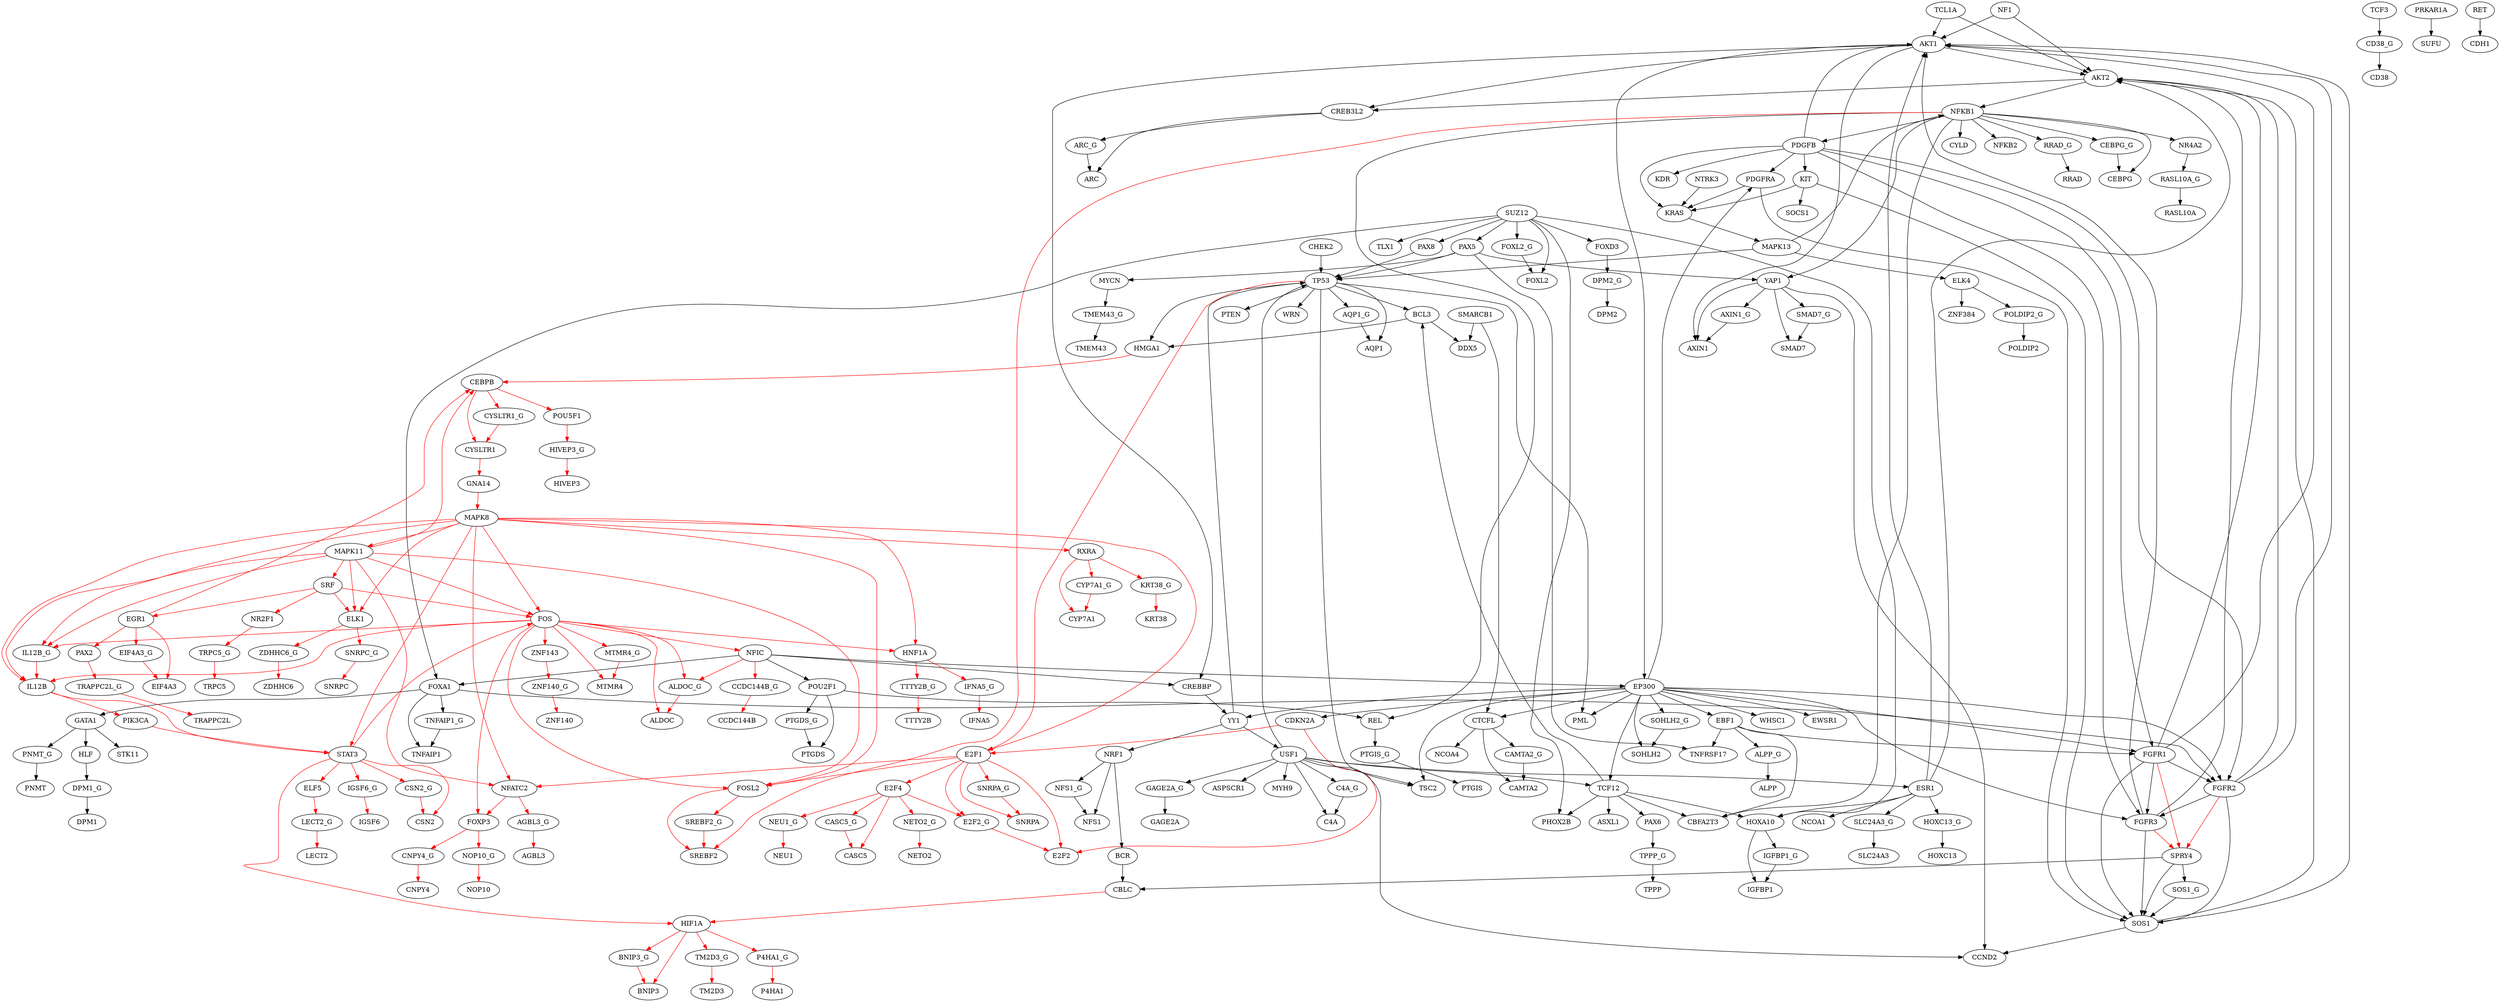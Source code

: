 digraph {

"AKT1"->"AKT2"	[penwidth=1.000000, color=black]
"AKT1"->"AXIN1"	[penwidth=1.000000, color=black]
"AKT1"->"CREB3L2"	[penwidth=1.000000, color=black]
"AKT1"->"CREBBP"	[penwidth=1.000000, color=black]
"AKT1"->"EP300"	[penwidth=1.000000, color=black]
"AKT2"->"CREB3L2"	[penwidth=1.000000, color=black]
"AKT2"->"NFKB1"	[penwidth=1.000000, color=black]
"ALPP_G"->"ALPP"	[penwidth=1.000000, color=black]
"AQP1_G"->"AQP1"	[penwidth=1.000000, color=black]
"ARC_G"->"ARC"	[penwidth=1.000000, color=black]
"AXIN1_G"->"AXIN1"	[penwidth=1.000000, color=black]
"BCL3"->"DDX5"	[penwidth=1.000000, color=black]
"BCL3"->"HMGA1"	[penwidth=1.000000, color=black]
"BCR"->"CBLC"	[penwidth=1.000000, color=black]
"C4A_G"->"C4A"	[penwidth=1.000000, color=black]
"CAMTA2_G"->"CAMTA2"	[penwidth=1.000000, color=black]
"CD38_G"->"CD38"	[penwidth=1.000000, color=black]
"CEBPG_G"->"CEBPG"	[penwidth=1.000000, color=black]
"CHEK2"->"TP53"	[penwidth=1.000000, color=black]
"CREB3L2"->"ARC"	[penwidth=1.000000, color=black]
"CREB3L2"->"ARC_G"	[penwidth=1.000000, color=black]
"CREBBP"->"YY1"	[penwidth=1.000000, color=black]
"CTCFL"->"CAMTA2"	[penwidth=1.000000, color=black]
"CTCFL"->"CAMTA2_G"	[penwidth=1.000000, color=black]
"CTCFL"->"NCOA4"	[penwidth=1.000000, color=black]
"DPM1_G"->"DPM1"	[penwidth=1.000000, color=black]
"DPM2_G"->"DPM2"	[penwidth=1.000000, color=black]
"EBF1"->"ALPP_G"	[penwidth=1.000000, color=black]
"EBF1"->"CBFA2T3"	[penwidth=1.000000, color=black]
"EBF1"->"FGFR1"	[penwidth=1.000000, color=black]
"EBF1"->"TNFRSF17"	[penwidth=1.000000, color=black]
"ELK4"->"POLDIP2_G"	[penwidth=1.000000, color=black]
"ELK4"->"ZNF384"	[penwidth=1.000000, color=black]
"EP300"->"CDKN2A"	[penwidth=1.000000, color=black]
"EP300"->"CTCFL"	[penwidth=1.000000, color=black]
"EP300"->"EBF1"	[penwidth=1.000000, color=black]
"EP300"->"EWSR1"	[penwidth=1.000000, color=black]
"EP300"->"FGFR1"	[penwidth=1.000000, color=black]
"EP300"->"FGFR2"	[penwidth=1.000000, color=black]
"EP300"->"FGFR3"	[penwidth=1.000000, color=black]
"EP300"->"PDGFRA"	[penwidth=1.000000, color=black]
"EP300"->"PML"	[penwidth=1.000000, color=black]
"EP300"->"SOHLH2"	[penwidth=1.000000, color=black]
"EP300"->"SOHLH2_G"	[penwidth=1.000000, color=black]
"EP300"->"TCF12"	[penwidth=1.000000, color=black]
"EP300"->"TSC2"	[penwidth=1.000000, color=black]
"EP300"->"WHSC1"	[penwidth=1.000000, color=black]
"EP300"->"YY1"	[penwidth=1.000000, color=black]
"ESR1"->"AKT1"	[penwidth=1.000000, color=black]
"ESR1"->"AKT2"	[penwidth=1.000000, color=black]
"ESR1"->"HOXA10"	[penwidth=1.000000, color=black]
"ESR1"->"HOXC13_G"	[penwidth=1.000000, color=black]
"ESR1"->"NCOA1"	[penwidth=1.000000, color=black]
"ESR1"->"SLC24A3_G"	[penwidth=1.000000, color=black]
"FGFR1"->"AKT1"	[penwidth=1.000000, color=black]
"FGFR1"->"AKT2"	[penwidth=1.000000, color=black]
"FGFR1"->"FGFR2"	[penwidth=1.000000, color=black]
"FGFR1"->"FGFR3"	[penwidth=1.000000, color=black]
"FGFR1"->"SOS1"	[penwidth=1.000000, color=black]
"FGFR2"->"AKT1"	[penwidth=1.000000, color=black]
"FGFR2"->"AKT2"	[penwidth=1.000000, color=black]
"FGFR2"->"FGFR3"	[penwidth=1.000000, color=black]
"FGFR2"->"SOS1"	[penwidth=1.000000, color=black]
"FGFR3"->"AKT1"	[penwidth=1.000000, color=black]
"FGFR3"->"AKT2"	[penwidth=1.000000, color=black]
"FGFR3"->"SOS1"	[penwidth=1.000000, color=black]
"FOXA1"->"FGFR2"	[penwidth=1.000000, color=black]
"FOXA1"->"GATA1"	[penwidth=1.000000, color=black]
"FOXA1"->"TNFAIP1"	[penwidth=1.000000, color=black]
"FOXA1"->"TNFAIP1_G"	[penwidth=1.000000, color=black]
"FOXD3"->"DPM2_G"	[penwidth=1.000000, color=black]
"FOXL2_G"->"FOXL2"	[penwidth=1.000000, color=black]
"GAGE2A_G"->"GAGE2A"	[penwidth=1.000000, color=black]
"GATA1"->"HLF"	[penwidth=1.000000, color=black]
"GATA1"->"PNMT_G"	[penwidth=1.000000, color=black]
"GATA1"->"STK11"	[penwidth=1.000000, color=black]
"HLF"->"DPM1_G"	[penwidth=1.000000, color=black]
"HOXA10"->"IGFBP1"	[penwidth=1.000000, color=black]
"HOXA10"->"IGFBP1_G"	[penwidth=1.000000, color=black]
"HOXC13_G"->"HOXC13"	[penwidth=1.000000, color=black]
"IGFBP1_G"->"IGFBP1"	[penwidth=1.000000, color=black]
"KIT"->"KRAS"	[penwidth=1.000000, color=black]
"KIT"->"SOCS1"	[penwidth=1.000000, color=black]
"KIT"->"SOS1"	[penwidth=1.000000, color=black]
"KRAS"->"MAPK13"	[penwidth=1.000000, color=black]
"MAPK13"->"ELK4"	[penwidth=1.000000, color=black]
"MAPK13"->"NFKB1"	[penwidth=1.000000, color=black]
"MAPK13"->"TP53"	[penwidth=1.000000, color=black]
"MYCN"->"TMEM43_G"	[penwidth=1.000000, color=black]
"NF1"->"AKT1"	[penwidth=1.000000, color=black]
"NF1"->"AKT2"	[penwidth=1.000000, color=black]
"NFIC"->"CREBBP"	[penwidth=1.000000, color=black]
"NFIC"->"EP300"	[penwidth=1.000000, color=black]
"NFIC"->"FOXA1"	[penwidth=1.000000, color=black]
"NFIC"->"POU2F1"	[penwidth=1.000000, color=black]
"NFKB1"->"CBFA2T3"	[penwidth=1.000000, color=black]
"NFKB1"->"CEBPG"	[penwidth=1.000000, color=black]
"NFKB1"->"CEBPG_G"	[penwidth=1.000000, color=black]
"NFKB1"->"CYLD"	[penwidth=1.000000, color=black]
"NFKB1"->"NFKB2"	[penwidth=1.000000, color=black]
"NFKB1"->"NR4A2"	[penwidth=1.000000, color=black]
"NFKB1"->"PDGFB"	[penwidth=1.000000, color=black]
"NFKB1"->"REL"	[penwidth=1.000000, color=black]
"NFKB1"->"RRAD_G"	[penwidth=1.000000, color=black]
"NFKB1"->"YAP1"	[penwidth=1.000000, color=black]
"NFS1_G"->"NFS1"	[penwidth=1.000000, color=black]
"NR4A2"->"RASL10A_G"	[penwidth=1.000000, color=black]
"NRF1"->"BCR"	[penwidth=1.000000, color=black]
"NRF1"->"NFS1"	[penwidth=1.000000, color=black]
"NRF1"->"NFS1_G"	[penwidth=1.000000, color=black]
"NTRK3"->"KRAS"	[penwidth=1.000000, color=black]
"PAX5"->"MYCN"	[penwidth=1.000000, color=black]
"PAX5"->"TNFRSF17"	[penwidth=1.000000, color=black]
"PAX5"->"TP53"	[penwidth=1.000000, color=black]
"PAX5"->"YAP1"	[penwidth=1.000000, color=black]
"PAX6"->"TPPP_G"	[penwidth=1.000000, color=black]
"PAX8"->"TP53"	[penwidth=1.000000, color=black]
"PDGFB"->"AKT1"	[penwidth=1.000000, color=black]
"PDGFB"->"FGFR1"	[penwidth=1.000000, color=black]
"PDGFB"->"FGFR2"	[penwidth=1.000000, color=black]
"PDGFB"->"FGFR3"	[penwidth=1.000000, color=black]
"PDGFB"->"KDR"	[penwidth=1.000000, color=black]
"PDGFB"->"KIT"	[penwidth=1.000000, color=black]
"PDGFB"->"KRAS"	[penwidth=1.000000, color=black]
"PDGFB"->"PDGFRA"	[penwidth=1.000000, color=black]
"PDGFRA"->"KRAS"	[penwidth=1.000000, color=black]
"PDGFRA"->"SOS1"	[penwidth=1.000000, color=black]
"PNMT_G"->"PNMT"	[penwidth=1.000000, color=black]
"POLDIP2_G"->"POLDIP2"	[penwidth=1.000000, color=black]
"POU2F1"->"PTGDS"	[penwidth=1.000000, color=black]
"POU2F1"->"PTGDS_G"	[penwidth=1.000000, color=black]
"POU2F1"->"REL"	[penwidth=1.000000, color=black]
"PRKAR1A"->"SUFU"	[penwidth=1.000000, color=black]
"PTGDS_G"->"PTGDS"	[penwidth=1.000000, color=black]
"PTGIS_G"->"PTGIS"	[penwidth=1.000000, color=black]
"RASL10A_G"->"RASL10A"	[penwidth=1.000000, color=black]
"REL"->"PTGIS_G"	[penwidth=1.000000, color=black]
"RET"->"CDH1"	[penwidth=1.000000, color=black]
"RRAD_G"->"RRAD"	[penwidth=1.000000, color=black]
"SLC24A3_G"->"SLC24A3"	[penwidth=1.000000, color=black]
"SMAD7_G"->"SMAD7"	[penwidth=1.000000, color=black]
"SMARCB1"->"CTCFL"	[penwidth=1.000000, color=black]
"SMARCB1"->"DDX5"	[penwidth=1.000000, color=black]
"SOHLH2_G"->"SOHLH2"	[penwidth=1.000000, color=black]
"SOS1"->"AKT1"	[penwidth=1.000000, color=black]
"SOS1"->"AKT2"	[penwidth=1.000000, color=black]
"SOS1"->"CCND2"	[penwidth=1.000000, color=black]
"SOS1_G"->"SOS1"	[penwidth=1.000000, color=black]
"SPRY4"->"CBLC"	[penwidth=1.000000, color=black]
"SPRY4"->"SOS1"	[penwidth=1.000000, color=black]
"SPRY4"->"SOS1_G"	[penwidth=1.000000, color=black]
"SUZ12"->"FOXA1"	[penwidth=1.000000, color=black]
"SUZ12"->"FOXD3"	[penwidth=1.000000, color=black]
"SUZ12"->"FOXL2"	[penwidth=1.000000, color=black]
"SUZ12"->"FOXL2_G"	[penwidth=1.000000, color=black]
"SUZ12"->"HOXA10"	[penwidth=1.000000, color=black]
"SUZ12"->"PAX5"	[penwidth=1.000000, color=black]
"SUZ12"->"PAX8"	[penwidth=1.000000, color=black]
"SUZ12"->"PHOX2B"	[penwidth=1.000000, color=black]
"SUZ12"->"TLX1"	[penwidth=1.000000, color=black]
"TCF12"->"ASXL1"	[penwidth=1.000000, color=black]
"TCF12"->"BCL3"	[penwidth=1.000000, color=black]
"TCF12"->"CBFA2T3"	[penwidth=1.000000, color=black]
"TCF12"->"HOXA10"	[penwidth=1.000000, color=black]
"TCF12"->"PAX6"	[penwidth=1.000000, color=black]
"TCF12"->"PHOX2B"	[penwidth=1.000000, color=black]
"TCF3"->"CD38_G"	[penwidth=1.000000, color=black]
"TCL1A"->"AKT1"	[penwidth=1.000000, color=black]
"TCL1A"->"AKT2"	[penwidth=1.000000, color=black]
"TMEM43_G"->"TMEM43"	[penwidth=1.000000, color=black]
"TNFAIP1_G"->"TNFAIP1"	[penwidth=1.000000, color=black]
"TP53"->"AQP1"	[penwidth=1.000000, color=black]
"TP53"->"AQP1_G"	[penwidth=1.000000, color=black]
"TP53"->"BCL3"	[penwidth=1.000000, color=black]
"TP53"->"HMGA1"	[penwidth=1.000000, color=black]
"TP53"->"PML"	[penwidth=1.000000, color=black]
"TP53"->"PTEN"	[penwidth=1.000000, color=black]
"TP53"->"TSC2"	[penwidth=1.000000, color=black]
"TP53"->"WRN"	[penwidth=1.000000, color=black]
"TPPP_G"->"TPPP"	[penwidth=1.000000, color=black]
"USF1"->"ASPSCR1"	[penwidth=1.000000, color=black]
"USF1"->"C4A"	[penwidth=1.000000, color=black]
"USF1"->"C4A_G"	[penwidth=1.000000, color=black]
"USF1"->"CCND2"	[penwidth=1.000000, color=black]
"USF1"->"ESR1"	[penwidth=1.000000, color=black]
"USF1"->"GAGE2A_G"	[penwidth=1.000000, color=black]
"USF1"->"MYH9"	[penwidth=1.000000, color=black]
"USF1"->"TCF12"	[penwidth=1.000000, color=black]
"USF1"->"TP53"	[penwidth=1.000000, color=black]
"USF1"->"TSC2"	[penwidth=1.000000, color=black]
"YAP1"->"AXIN1"	[penwidth=1.000000, color=black]
"YAP1"->"AXIN1_G"	[penwidth=1.000000, color=black]
"YAP1"->"CCND2"	[penwidth=1.000000, color=black]
"YAP1"->"SMAD7"	[penwidth=1.000000, color=black]
"YAP1"->"SMAD7_G"	[penwidth=1.000000, color=black]
"YY1"->"NRF1"	[penwidth=1.000000, color=black]
"YY1"->"TP53"	[penwidth=1.000000, color=black]
"YY1"->"USF1"	[penwidth=1.000000, color=black]
"AGBL3_G"->"AGBL3"	[penwidth=1.000000, color=red]
"ALDOC_G"->"ALDOC"	[penwidth=1.000000, color=red]
"BNIP3_G"->"BNIP3"	[penwidth=1.000000, color=red]
"CASC5_G"->"CASC5"	[penwidth=1.000000, color=red]
"CBLC"->"HIF1A"	[penwidth=1.000000, color=red]
"CCDC144B_G"->"CCDC144B"	[penwidth=1.000000, color=red]
"CDKN2A"->"E2F1"	[penwidth=1.000000, color=red]
"CDKN2A"->"E2F2"	[penwidth=1.000000, color=red]
"CEBPB"->"CYSLTR1"	[penwidth=1.000000, color=red]
"CEBPB"->"CYSLTR1_G"	[penwidth=1.000000, color=red]
"CEBPB"->"POU5F1"	[penwidth=1.000000, color=red]
"CNPY4_G"->"CNPY4"	[penwidth=1.000000, color=red]
"CSN2_G"->"CSN2"	[penwidth=1.000000, color=red]
"CYP7A1_G"->"CYP7A1"	[penwidth=1.000000, color=red]
"CYSLTR1"->"GNA14"	[penwidth=1.000000, color=red]
"CYSLTR1_G"->"CYSLTR1"	[penwidth=1.000000, color=red]
"E2F1"->"E2F2"	[penwidth=1.000000, color=red]
"E2F1"->"E2F2_G"	[penwidth=1.000000, color=red]
"E2F1"->"E2F4"	[penwidth=1.000000, color=red]
"E2F1"->"FOSL2"	[penwidth=1.000000, color=red]
"E2F1"->"NFATC2"	[penwidth=1.000000, color=red]
"E2F1"->"SNRPA"	[penwidth=1.000000, color=red]
"E2F1"->"SNRPA_G"	[penwidth=1.000000, color=red]
"E2F2_G"->"E2F2"	[penwidth=1.000000, color=red]
"E2F4"->"CASC5"	[penwidth=1.000000, color=red]
"E2F4"->"CASC5_G"	[penwidth=1.000000, color=red]
"E2F4"->"E2F2_G"	[penwidth=1.000000, color=red]
"E2F4"->"NETO2_G"	[penwidth=1.000000, color=red]
"E2F4"->"NEU1_G"	[penwidth=1.000000, color=red]
"EGR1"->"CEBPB"	[penwidth=1.000000, color=red]
"EGR1"->"EIF4A3"	[penwidth=1.000000, color=red]
"EGR1"->"EIF4A3_G"	[penwidth=1.000000, color=red]
"EGR1"->"PAX2"	[penwidth=1.000000, color=red]
"EIF4A3_G"->"EIF4A3"	[penwidth=1.000000, color=red]
"ELF5"->"LECT2_G"	[penwidth=1.000000, color=red]
"ELK1"->"SNRPC_G"	[penwidth=1.000000, color=red]
"ELK1"->"ZDHHC6_G"	[penwidth=1.000000, color=red]
"FGFR1"->"SPRY4"	[penwidth=1.000000, color=red]
"FGFR2"->"SPRY4"	[penwidth=1.000000, color=red]
"FGFR3"->"SPRY4"	[penwidth=1.000000, color=red]
"FOS"->"ALDOC"	[penwidth=1.000000, color=red]
"FOS"->"ALDOC_G"	[penwidth=1.000000, color=red]
"FOS"->"FOSL2"	[penwidth=1.000000, color=red]
"FOS"->"FOXP3"	[penwidth=1.000000, color=red]
"FOS"->"HNF1A"	[penwidth=1.000000, color=red]
"FOS"->"IL12B"	[penwidth=1.000000, color=red]
"FOS"->"IL12B_G"	[penwidth=1.000000, color=red]
"FOS"->"MTMR4"	[penwidth=1.000000, color=red]
"FOS"->"MTMR4_G"	[penwidth=1.000000, color=red]
"FOS"->"NFIC"	[penwidth=1.000000, color=red]
"FOS"->"ZNF143"	[penwidth=1.000000, color=red]
"FOSL2"->"SREBF2"	[penwidth=1.000000, color=red]
"FOSL2"->"SREBF2_G"	[penwidth=1.000000, color=red]
"FOXP3"->"CNPY4_G"	[penwidth=1.000000, color=red]
"FOXP3"->"NOP10_G"	[penwidth=1.000000, color=red]
"GNA14"->"MAPK8"	[penwidth=1.000000, color=red]
"HIF1A"->"BNIP3"	[penwidth=1.000000, color=red]
"HIF1A"->"BNIP3_G"	[penwidth=1.000000, color=red]
"HIF1A"->"P4HA1_G"	[penwidth=1.000000, color=red]
"HIF1A"->"TM2D3_G"	[penwidth=1.000000, color=red]
"HIVEP3_G"->"HIVEP3"	[penwidth=1.000000, color=red]
"HMGA1"->"CEBPB"	[penwidth=1.000000, color=red]
"HNF1A"->"IFNA5_G"	[penwidth=1.000000, color=red]
"HNF1A"->"TTTY2B_G"	[penwidth=1.000000, color=red]
"IFNA5_G"->"IFNA5"	[penwidth=1.000000, color=red]
"IGSF6_G"->"IGSF6"	[penwidth=1.000000, color=red]
"IL12B"->"PIK3CA"	[penwidth=1.000000, color=red]
"IL12B"->"STAT3"	[penwidth=1.000000, color=red]
"IL12B_G"->"IL12B"	[penwidth=1.000000, color=red]
"KRT38_G"->"KRT38"	[penwidth=1.000000, color=red]
"LECT2_G"->"LECT2"	[penwidth=1.000000, color=red]
"MAPK11"->"CEBPB"	[penwidth=1.000000, color=red]
"MAPK11"->"ELK1"	[penwidth=1.000000, color=red]
"MAPK11"->"FOS"	[penwidth=1.000000, color=red]
"MAPK11"->"FOSL2"	[penwidth=1.000000, color=red]
"MAPK11"->"IL12B"	[penwidth=1.000000, color=red]
"MAPK11"->"IL12B_G"	[penwidth=1.000000, color=red]
"MAPK11"->"NFATC2"	[penwidth=1.000000, color=red]
"MAPK11"->"SRF"	[penwidth=1.000000, color=red]
"MAPK8"->"E2F1"	[penwidth=1.000000, color=red]
"MAPK8"->"ELK1"	[penwidth=1.000000, color=red]
"MAPK8"->"FOS"	[penwidth=1.000000, color=red]
"MAPK8"->"FOSL2"	[penwidth=1.000000, color=red]
"MAPK8"->"HNF1A"	[penwidth=1.000000, color=red]
"MAPK8"->"IL12B"	[penwidth=1.000000, color=red]
"MAPK8"->"IL12B_G"	[penwidth=1.000000, color=red]
"MAPK8"->"MAPK11"	[penwidth=1.000000, color=red]
"MAPK8"->"NFATC2"	[penwidth=1.000000, color=red]
"MAPK8"->"RXRA"	[penwidth=1.000000, color=red]
"MAPK8"->"STAT3"	[penwidth=1.000000, color=red]
"MTMR4_G"->"MTMR4"	[penwidth=1.000000, color=red]
"NETO2_G"->"NETO2"	[penwidth=1.000000, color=red]
"NEU1_G"->"NEU1"	[penwidth=1.000000, color=red]
"NFATC2"->"AGBL3_G"	[penwidth=1.000000, color=red]
"NFATC2"->"FOXP3"	[penwidth=1.000000, color=red]
"NFIC"->"ALDOC_G"	[penwidth=1.000000, color=red]
"NFIC"->"CCDC144B_G"	[penwidth=1.000000, color=red]
"NFKB1"->"SREBF2"	[penwidth=1.000000, color=red]
"NOP10_G"->"NOP10"	[penwidth=1.000000, color=red]
"NR2F1"->"TRPC5_G"	[penwidth=1.000000, color=red]
"P4HA1_G"->"P4HA1"	[penwidth=1.000000, color=red]
"PAX2"->"TRAPPC2L_G"	[penwidth=1.000000, color=red]
"PIK3CA"->"STAT3"	[penwidth=1.000000, color=red]
"POU5F1"->"HIVEP3_G"	[penwidth=1.000000, color=red]
"RXRA"->"CYP7A1"	[penwidth=1.000000, color=red]
"RXRA"->"CYP7A1_G"	[penwidth=1.000000, color=red]
"RXRA"->"KRT38_G"	[penwidth=1.000000, color=red]
"SNRPA_G"->"SNRPA"	[penwidth=1.000000, color=red]
"SNRPC_G"->"SNRPC"	[penwidth=1.000000, color=red]
"SREBF2_G"->"SREBF2"	[penwidth=1.000000, color=red]
"SRF"->"EGR1"	[penwidth=1.000000, color=red]
"SRF"->"ELK1"	[penwidth=1.000000, color=red]
"SRF"->"FOS"	[penwidth=1.000000, color=red]
"SRF"->"NR2F1"	[penwidth=1.000000, color=red]
"STAT3"->"CSN2"	[penwidth=1.000000, color=red]
"STAT3"->"CSN2_G"	[penwidth=1.000000, color=red]
"STAT3"->"ELF5"	[penwidth=1.000000, color=red]
"STAT3"->"FOS"	[penwidth=1.000000, color=red]
"STAT3"->"HIF1A"	[penwidth=1.000000, color=red]
"STAT3"->"IGSF6_G"	[penwidth=1.000000, color=red]
"TM2D3_G"->"TM2D3"	[penwidth=1.000000, color=red]
"TP53"->"E2F1"	[penwidth=1.000000, color=red]
"TRAPPC2L_G"->"TRAPPC2L"	[penwidth=1.000000, color=red]
"TRPC5_G"->"TRPC5"	[penwidth=1.000000, color=red]
"TTTY2B_G"->"TTTY2B"	[penwidth=1.000000, color=red]
"ZDHHC6_G"->"ZDHHC6"	[penwidth=1.000000, color=red]
"ZNF140_G"->"ZNF140"	[penwidth=1.000000, color=red]
"ZNF143"->"ZNF140_G"	[penwidth=1.000000, color=red]


}